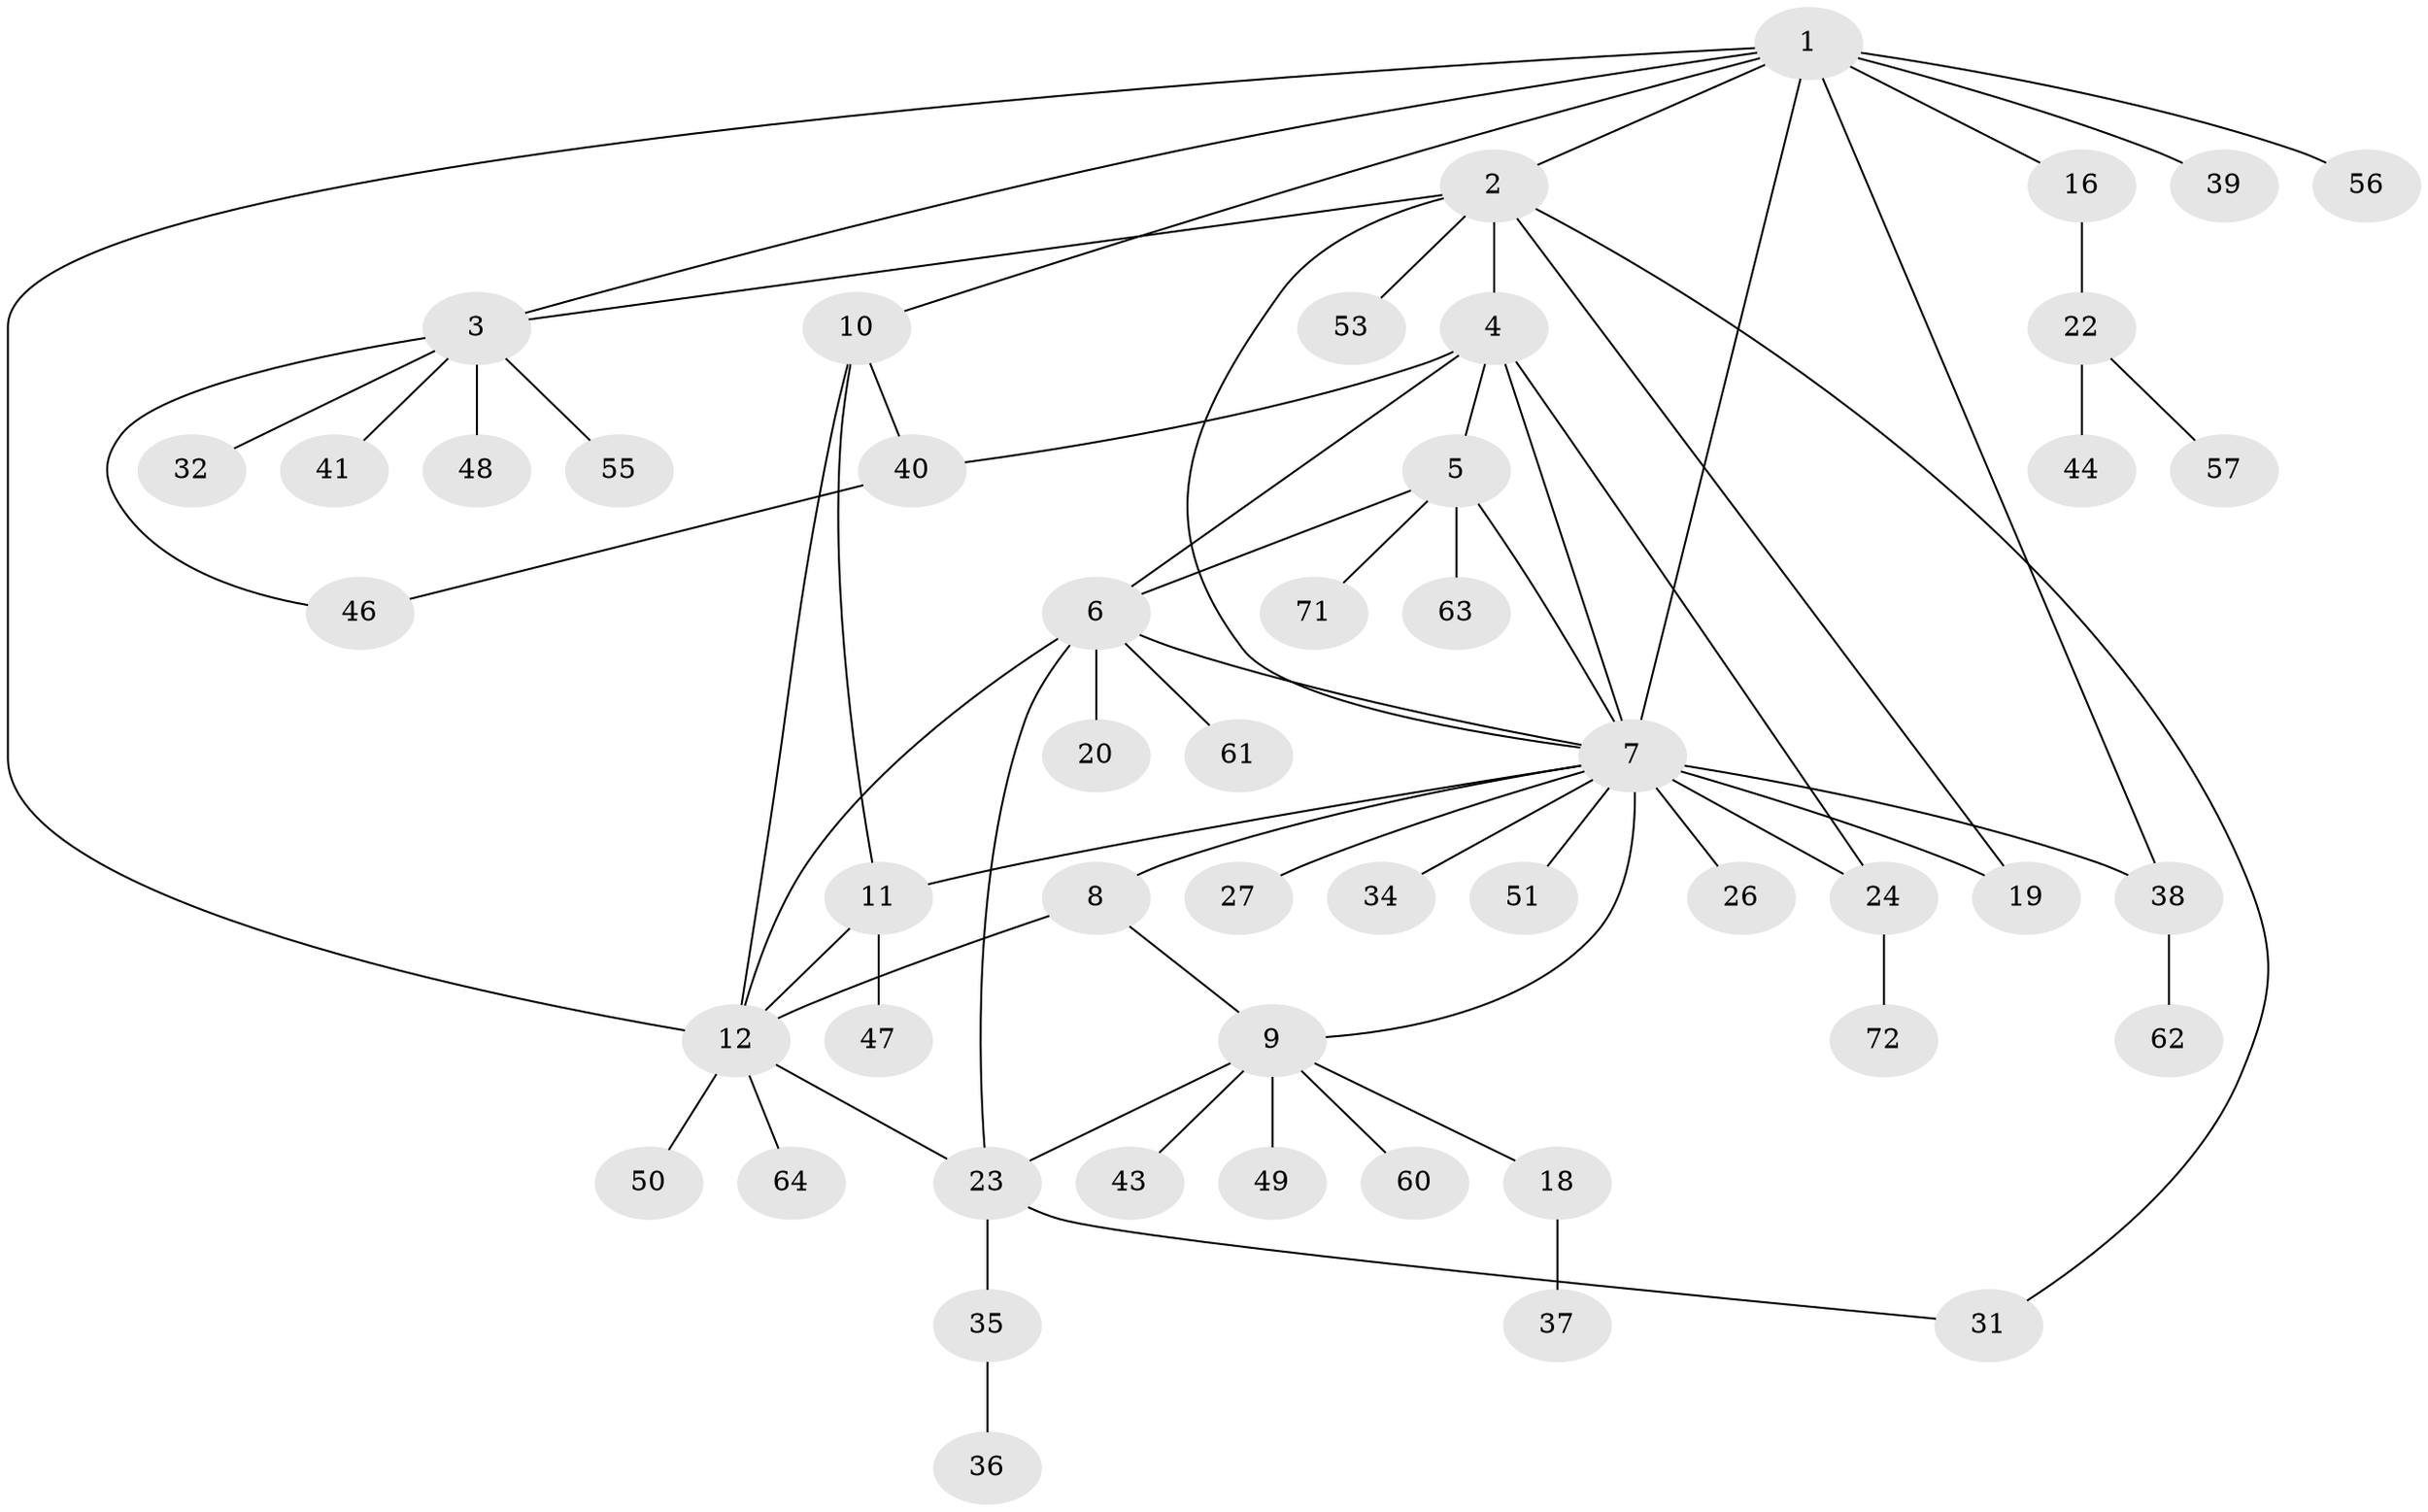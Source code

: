 // original degree distribution, {6: 0.027777777777777776, 7: 0.08333333333333333, 5: 0.041666666666666664, 12: 0.013888888888888888, 3: 0.1111111111111111, 4: 0.041666666666666664, 9: 0.013888888888888888, 2: 0.16666666666666666, 1: 0.5}
// Generated by graph-tools (version 1.1) at 2025/19/03/04/25 18:19:32]
// undirected, 50 vertices, 69 edges
graph export_dot {
graph [start="1"]
  node [color=gray90,style=filled];
  1 [super="+14"];
  2;
  3;
  4 [super="+33"];
  5;
  6;
  7 [super="+25+13"];
  8;
  9;
  10;
  11 [super="+29"];
  12 [super="+21"];
  16;
  18 [super="+45"];
  19;
  20;
  22;
  23 [super="+54+30"];
  24;
  26;
  27;
  31;
  32;
  34;
  35;
  36;
  37;
  38 [super="+70+42"];
  39;
  40;
  41;
  43;
  44;
  46;
  47;
  48;
  49;
  50 [super="+59"];
  51;
  53;
  55;
  56;
  57;
  60;
  61;
  62;
  63;
  64;
  71;
  72;
  1 -- 2;
  1 -- 3;
  1 -- 10;
  1 -- 56;
  1 -- 16;
  1 -- 39;
  1 -- 12;
  1 -- 38;
  1 -- 7 [weight=3];
  2 -- 3;
  2 -- 4;
  2 -- 7;
  2 -- 19;
  2 -- 31;
  2 -- 53;
  3 -- 32;
  3 -- 41;
  3 -- 46;
  3 -- 48;
  3 -- 55;
  4 -- 5;
  4 -- 6;
  4 -- 7;
  4 -- 24;
  4 -- 40;
  5 -- 6;
  5 -- 63;
  5 -- 71;
  5 -- 7;
  6 -- 12;
  6 -- 20;
  6 -- 23;
  6 -- 61;
  6 -- 7;
  7 -- 8;
  7 -- 9;
  7 -- 19;
  7 -- 26;
  7 -- 27;
  7 -- 38;
  7 -- 51;
  7 -- 11;
  7 -- 34;
  7 -- 24;
  8 -- 9;
  8 -- 12;
  9 -- 18;
  9 -- 43;
  9 -- 49;
  9 -- 60;
  9 -- 23;
  10 -- 11;
  10 -- 12;
  10 -- 40;
  11 -- 12;
  11 -- 47;
  12 -- 50;
  12 -- 64;
  12 -- 23;
  16 -- 22;
  18 -- 37;
  22 -- 44;
  22 -- 57;
  23 -- 31;
  23 -- 35;
  24 -- 72;
  35 -- 36;
  38 -- 62;
  40 -- 46;
}

